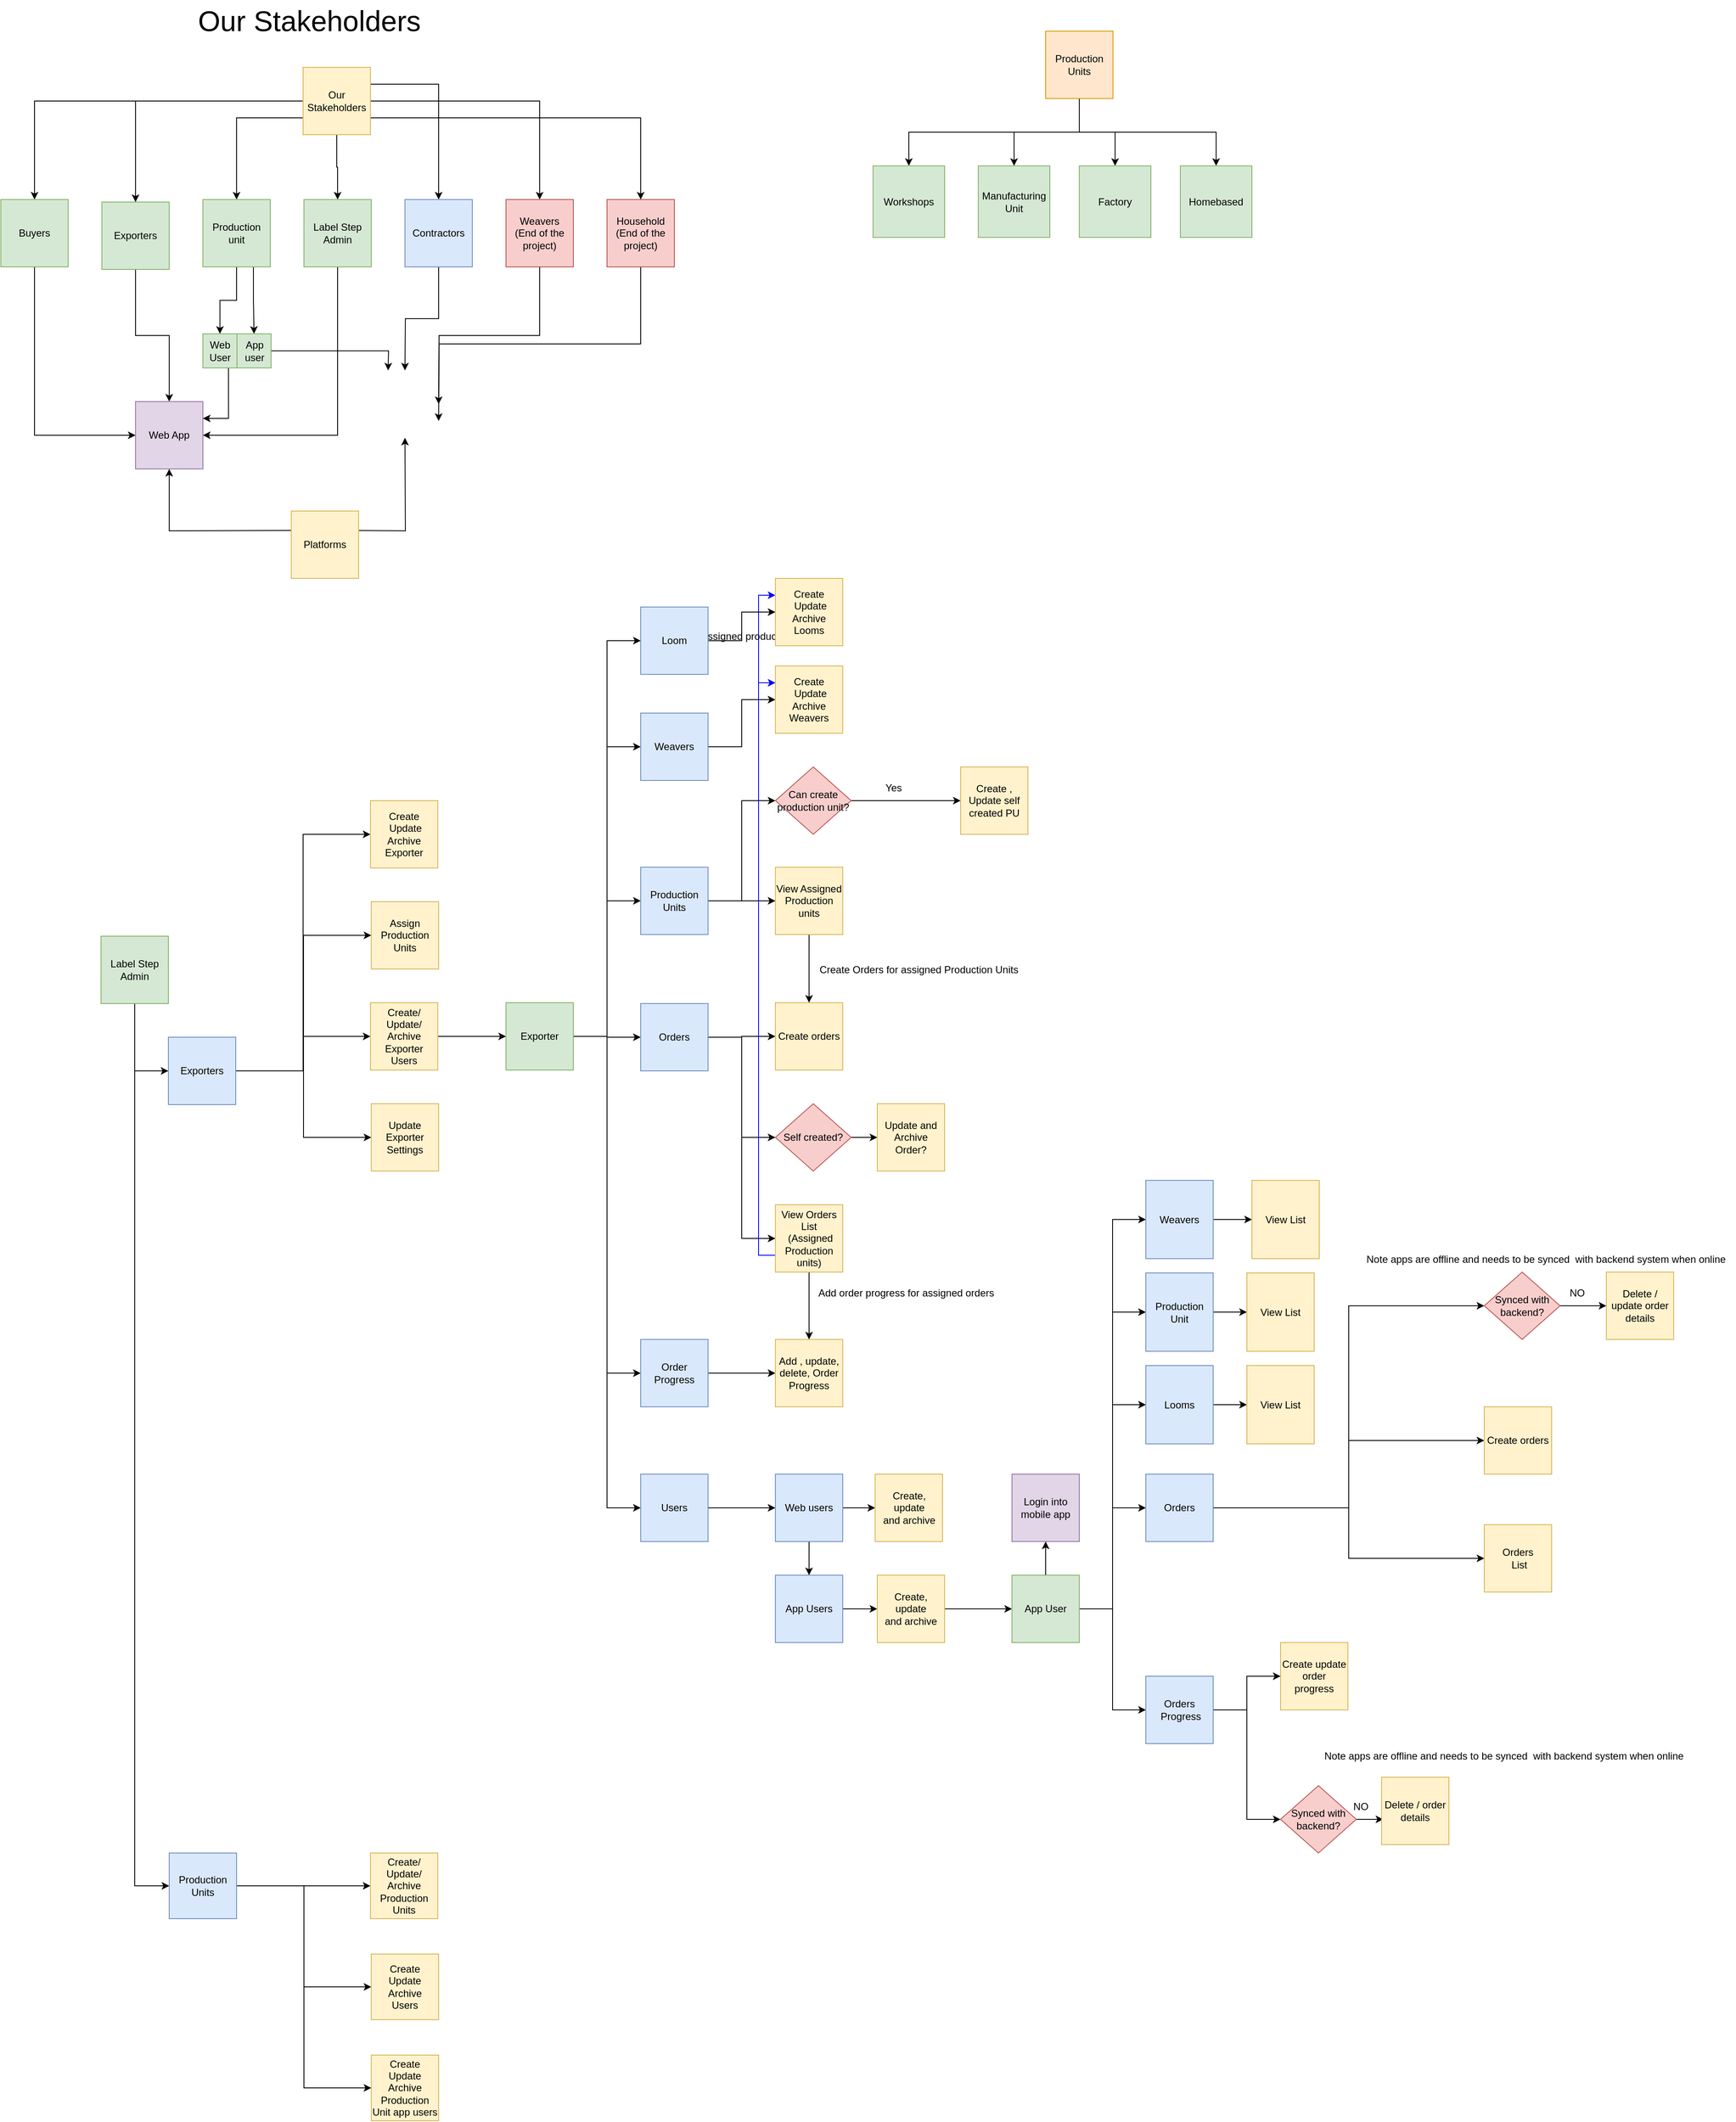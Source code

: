 <mxfile version="21.1.6" type="github">
  <diagram name="Page-1" id="uZHtYWldSxpufyFr-pqT">
    <mxGraphModel dx="12900" dy="7160" grid="1" gridSize="10" guides="1" tooltips="1" connect="1" arrows="1" fold="1" page="1" pageScale="1" pageWidth="850" pageHeight="1100" math="0" shadow="0">
      <root>
        <mxCell id="0" />
        <mxCell id="1" parent="0" />
        <mxCell id="a2VivNh5aopXGgF9XRi2-7" style="edgeStyle=orthogonalEdgeStyle;rounded=0;orthogonalLoop=1;jettySize=auto;html=1;" parent="1" source="a2VivNh5aopXGgF9XRi2-1" target="a2VivNh5aopXGgF9XRi2-3" edge="1">
          <mxGeometry relative="1" as="geometry" />
        </mxCell>
        <mxCell id="a2VivNh5aopXGgF9XRi2-13" style="edgeStyle=orthogonalEdgeStyle;rounded=0;orthogonalLoop=1;jettySize=auto;html=1;exitX=0;exitY=0.75;exitDx=0;exitDy=0;entryX=0.5;entryY=0;entryDx=0;entryDy=0;" parent="1" source="a2VivNh5aopXGgF9XRi2-1" target="a2VivNh5aopXGgF9XRi2-4" edge="1">
          <mxGeometry relative="1" as="geometry" />
        </mxCell>
        <mxCell id="a2VivNh5aopXGgF9XRi2-17" style="edgeStyle=orthogonalEdgeStyle;rounded=0;orthogonalLoop=1;jettySize=auto;html=1;exitX=1;exitY=0.25;exitDx=0;exitDy=0;entryX=0.5;entryY=0;entryDx=0;entryDy=0;" parent="1" source="a2VivNh5aopXGgF9XRi2-1" target="a2VivNh5aopXGgF9XRi2-12" edge="1">
          <mxGeometry relative="1" as="geometry" />
        </mxCell>
        <mxCell id="a2VivNh5aopXGgF9XRi2-18" style="edgeStyle=orthogonalEdgeStyle;rounded=0;orthogonalLoop=1;jettySize=auto;html=1;exitX=1;exitY=0.5;exitDx=0;exitDy=0;entryX=0.5;entryY=0;entryDx=0;entryDy=0;" parent="1" source="a2VivNh5aopXGgF9XRi2-1" target="a2VivNh5aopXGgF9XRi2-5" edge="1">
          <mxGeometry relative="1" as="geometry" />
        </mxCell>
        <mxCell id="a2VivNh5aopXGgF9XRi2-20" style="edgeStyle=orthogonalEdgeStyle;rounded=0;orthogonalLoop=1;jettySize=auto;html=1;exitX=1;exitY=0.75;exitDx=0;exitDy=0;entryX=0.5;entryY=0;entryDx=0;entryDy=0;" parent="1" source="a2VivNh5aopXGgF9XRi2-1" target="a2VivNh5aopXGgF9XRi2-19" edge="1">
          <mxGeometry relative="1" as="geometry" />
        </mxCell>
        <mxCell id="a2VivNh5aopXGgF9XRi2-21" style="edgeStyle=orthogonalEdgeStyle;rounded=0;orthogonalLoop=1;jettySize=auto;html=1;exitX=0.5;exitY=1;exitDx=0;exitDy=0;" parent="1" source="a2VivNh5aopXGgF9XRi2-1" target="a2VivNh5aopXGgF9XRi2-10" edge="1">
          <mxGeometry relative="1" as="geometry" />
        </mxCell>
        <mxCell id="a2VivNh5aopXGgF9XRi2-89" style="edgeStyle=orthogonalEdgeStyle;rounded=0;orthogonalLoop=1;jettySize=auto;html=1;exitX=0;exitY=0.5;exitDx=0;exitDy=0;entryX=0.5;entryY=0;entryDx=0;entryDy=0;" parent="1" source="a2VivNh5aopXGgF9XRi2-1" target="a2VivNh5aopXGgF9XRi2-2" edge="1">
          <mxGeometry relative="1" as="geometry" />
        </mxCell>
        <mxCell id="a2VivNh5aopXGgF9XRi2-1" value="Our Stakeholders" style="whiteSpace=wrap;html=1;aspect=fixed;fillColor=#fff2cc;strokeColor=#d6b656;" parent="1" vertex="1">
          <mxGeometry x="439" y="-157" width="80" height="80" as="geometry" />
        </mxCell>
        <mxCell id="a2VivNh5aopXGgF9XRi2-88" style="edgeStyle=orthogonalEdgeStyle;rounded=0;orthogonalLoop=1;jettySize=auto;html=1;exitX=0.5;exitY=1;exitDx=0;exitDy=0;entryX=0;entryY=0.5;entryDx=0;entryDy=0;" parent="1" source="a2VivNh5aopXGgF9XRi2-2" target="a2VivNh5aopXGgF9XRi2-23" edge="1">
          <mxGeometry relative="1" as="geometry" />
        </mxCell>
        <mxCell id="a2VivNh5aopXGgF9XRi2-2" value="Buyers" style="whiteSpace=wrap;html=1;aspect=fixed;fillColor=#d5e8d4;strokeColor=#82b366;" parent="1" vertex="1">
          <mxGeometry x="80" width="80" height="80" as="geometry" />
        </mxCell>
        <mxCell id="a2VivNh5aopXGgF9XRi2-33" style="edgeStyle=orthogonalEdgeStyle;rounded=0;orthogonalLoop=1;jettySize=auto;html=1;" parent="1" source="a2VivNh5aopXGgF9XRi2-3" target="a2VivNh5aopXGgF9XRi2-23" edge="1">
          <mxGeometry relative="1" as="geometry" />
        </mxCell>
        <mxCell id="a2VivNh5aopXGgF9XRi2-3" value="Exporters" style="whiteSpace=wrap;html=1;aspect=fixed;fillColor=#d5e8d4;strokeColor=#82b366;" parent="1" vertex="1">
          <mxGeometry x="200" y="3" width="80" height="80" as="geometry" />
        </mxCell>
        <mxCell id="a2VivNh5aopXGgF9XRi2-44" style="edgeStyle=orthogonalEdgeStyle;rounded=0;orthogonalLoop=1;jettySize=auto;html=1;" parent="1" source="a2VivNh5aopXGgF9XRi2-4" target="a2VivNh5aopXGgF9XRi2-42" edge="1">
          <mxGeometry relative="1" as="geometry" />
        </mxCell>
        <mxCell id="a2VivNh5aopXGgF9XRi2-45" style="edgeStyle=orthogonalEdgeStyle;rounded=0;orthogonalLoop=1;jettySize=auto;html=1;exitX=0.75;exitY=1;exitDx=0;exitDy=0;entryX=0.5;entryY=0;entryDx=0;entryDy=0;" parent="1" source="a2VivNh5aopXGgF9XRi2-4" target="a2VivNh5aopXGgF9XRi2-43" edge="1">
          <mxGeometry relative="1" as="geometry" />
        </mxCell>
        <mxCell id="a2VivNh5aopXGgF9XRi2-4" value="Production unit " style="whiteSpace=wrap;html=1;aspect=fixed;fillColor=#d5e8d4;strokeColor=#82b366;" parent="1" vertex="1">
          <mxGeometry x="320" width="80" height="80" as="geometry" />
        </mxCell>
        <mxCell id="a2VivNh5aopXGgF9XRi2-31" style="edgeStyle=orthogonalEdgeStyle;rounded=0;orthogonalLoop=1;jettySize=auto;html=1;exitX=0.5;exitY=1;exitDx=0;exitDy=0;entryX=1;entryY=0.5;entryDx=0;entryDy=0;" parent="1" source="a2VivNh5aopXGgF9XRi2-5" edge="1">
          <mxGeometry relative="1" as="geometry">
            <mxPoint x="600" y="243" as="targetPoint" />
          </mxGeometry>
        </mxCell>
        <mxCell id="a2VivNh5aopXGgF9XRi2-5" value="&lt;div&gt;Weavers&lt;/div&gt;(End of the project)" style="whiteSpace=wrap;html=1;aspect=fixed;fillColor=#f8cecc;strokeColor=#b85450;" parent="1" vertex="1">
          <mxGeometry x="680" width="80" height="80" as="geometry" />
        </mxCell>
        <mxCell id="a2VivNh5aopXGgF9XRi2-29" style="edgeStyle=orthogonalEdgeStyle;rounded=0;orthogonalLoop=1;jettySize=auto;html=1;exitX=0.5;exitY=1;exitDx=0;exitDy=0;entryX=1;entryY=0.5;entryDx=0;entryDy=0;" parent="1" source="a2VivNh5aopXGgF9XRi2-10" target="a2VivNh5aopXGgF9XRi2-23" edge="1">
          <mxGeometry relative="1" as="geometry" />
        </mxCell>
        <mxCell id="a2VivNh5aopXGgF9XRi2-10" value="Label Step Admin" style="whiteSpace=wrap;html=1;aspect=fixed;fillColor=#d5e8d4;strokeColor=#82b366;" parent="1" vertex="1">
          <mxGeometry x="440" width="80" height="80" as="geometry" />
        </mxCell>
        <mxCell id="a2VivNh5aopXGgF9XRi2-28" style="edgeStyle=orthogonalEdgeStyle;rounded=0;orthogonalLoop=1;jettySize=auto;html=1;exitX=0.5;exitY=1;exitDx=0;exitDy=0;entryX=0.5;entryY=0;entryDx=0;entryDy=0;" parent="1" source="a2VivNh5aopXGgF9XRi2-12" edge="1">
          <mxGeometry relative="1" as="geometry">
            <mxPoint x="560" y="203" as="targetPoint" />
          </mxGeometry>
        </mxCell>
        <mxCell id="a2VivNh5aopXGgF9XRi2-12" value="Contractors" style="whiteSpace=wrap;html=1;aspect=fixed;fillColor=#dae8fc;strokeColor=#6c8ebf;" parent="1" vertex="1">
          <mxGeometry x="560" width="80" height="80" as="geometry" />
        </mxCell>
        <mxCell id="a2VivNh5aopXGgF9XRi2-32" style="edgeStyle=orthogonalEdgeStyle;rounded=0;orthogonalLoop=1;jettySize=auto;html=1;exitX=0.5;exitY=1;exitDx=0;exitDy=0;entryX=1;entryY=0.75;entryDx=0;entryDy=0;" parent="1" source="a2VivNh5aopXGgF9XRi2-19" edge="1">
          <mxGeometry relative="1" as="geometry">
            <mxPoint x="600" y="263" as="targetPoint" />
          </mxGeometry>
        </mxCell>
        <mxCell id="a2VivNh5aopXGgF9XRi2-19" value="&lt;div&gt;Household&lt;/div&gt;(End of the project)" style="whiteSpace=wrap;html=1;aspect=fixed;fillColor=#f8cecc;strokeColor=#b85450;" parent="1" vertex="1">
          <mxGeometry x="800" width="80" height="80" as="geometry" />
        </mxCell>
        <mxCell id="a2VivNh5aopXGgF9XRi2-26" style="edgeStyle=orthogonalEdgeStyle;rounded=0;orthogonalLoop=1;jettySize=auto;html=1;exitX=1;exitY=0.5;exitDx=0;exitDy=0;" parent="1" edge="1">
          <mxGeometry relative="1" as="geometry">
            <mxPoint x="486" y="393" as="sourcePoint" />
            <mxPoint x="560" y="283" as="targetPoint" />
          </mxGeometry>
        </mxCell>
        <mxCell id="a2VivNh5aopXGgF9XRi2-34" style="edgeStyle=orthogonalEdgeStyle;rounded=0;orthogonalLoop=1;jettySize=auto;html=1;exitX=0;exitY=0.5;exitDx=0;exitDy=0;" parent="1" target="a2VivNh5aopXGgF9XRi2-23" edge="1">
          <mxGeometry relative="1" as="geometry">
            <mxPoint x="436" y="393" as="sourcePoint" />
          </mxGeometry>
        </mxCell>
        <mxCell id="a2VivNh5aopXGgF9XRi2-22" value="Platforms" style="whiteSpace=wrap;html=1;aspect=fixed;fillColor=#fff2cc;strokeColor=#d6b656;" parent="1" vertex="1">
          <mxGeometry x="425" y="370" width="80" height="80" as="geometry" />
        </mxCell>
        <mxCell id="a2VivNh5aopXGgF9XRi2-23" value="Web App" style="whiteSpace=wrap;html=1;aspect=fixed;fillColor=#e1d5e7;strokeColor=#9673a6;" parent="1" vertex="1">
          <mxGeometry x="240" y="240" width="80" height="80" as="geometry" />
        </mxCell>
        <mxCell id="a2VivNh5aopXGgF9XRi2-50" style="edgeStyle=orthogonalEdgeStyle;rounded=0;orthogonalLoop=1;jettySize=auto;html=1;exitX=0.75;exitY=1;exitDx=0;exitDy=0;entryX=1;entryY=0.25;entryDx=0;entryDy=0;" parent="1" source="a2VivNh5aopXGgF9XRi2-42" target="a2VivNh5aopXGgF9XRi2-23" edge="1">
          <mxGeometry relative="1" as="geometry" />
        </mxCell>
        <mxCell id="a2VivNh5aopXGgF9XRi2-42" value="Web User" style="whiteSpace=wrap;html=1;aspect=fixed;fillColor=#d5e8d4;strokeColor=#82b366;" parent="1" vertex="1">
          <mxGeometry x="320" y="159.5" width="40.5" height="40.5" as="geometry" />
        </mxCell>
        <mxCell id="a2VivNh5aopXGgF9XRi2-47" style="edgeStyle=orthogonalEdgeStyle;rounded=0;orthogonalLoop=1;jettySize=auto;html=1;exitX=1;exitY=0.5;exitDx=0;exitDy=0;entryX=0.25;entryY=0;entryDx=0;entryDy=0;" parent="1" source="a2VivNh5aopXGgF9XRi2-43" edge="1">
          <mxGeometry relative="1" as="geometry">
            <mxPoint x="540" y="203" as="targetPoint" />
          </mxGeometry>
        </mxCell>
        <mxCell id="a2VivNh5aopXGgF9XRi2-43" value="&lt;div&gt;App &lt;br&gt;&lt;/div&gt;&lt;div&gt;user&lt;/div&gt;" style="whiteSpace=wrap;html=1;aspect=fixed;fillColor=#d5e8d4;strokeColor=#82b366;" parent="1" vertex="1">
          <mxGeometry x="360.5" y="159.5" width="40.5" height="40.5" as="geometry" />
        </mxCell>
        <mxCell id="a2VivNh5aopXGgF9XRi2-57" style="edgeStyle=orthogonalEdgeStyle;rounded=0;orthogonalLoop=1;jettySize=auto;html=1;exitX=0.5;exitY=1;exitDx=0;exitDy=0;entryX=0;entryY=0.5;entryDx=0;entryDy=0;" parent="1" source="a2VivNh5aopXGgF9XRi2-51" target="a2VivNh5aopXGgF9XRi2-53" edge="1">
          <mxGeometry relative="1" as="geometry" />
        </mxCell>
        <mxCell id="a2VivNh5aopXGgF9XRi2-58" style="edgeStyle=orthogonalEdgeStyle;rounded=0;orthogonalLoop=1;jettySize=auto;html=1;exitX=0.5;exitY=1;exitDx=0;exitDy=0;entryX=0;entryY=0.5;entryDx=0;entryDy=0;" parent="1" source="a2VivNh5aopXGgF9XRi2-51" target="a2VivNh5aopXGgF9XRi2-56" edge="1">
          <mxGeometry relative="1" as="geometry" />
        </mxCell>
        <mxCell id="a2VivNh5aopXGgF9XRi2-51" value="Label Step Admin" style="whiteSpace=wrap;html=1;aspect=fixed;fillColor=#d5e8d4;strokeColor=#82b366;" parent="1" vertex="1">
          <mxGeometry x="199" y="875" width="80" height="80" as="geometry" />
        </mxCell>
        <mxCell id="a2VivNh5aopXGgF9XRi2-64" style="edgeStyle=orthogonalEdgeStyle;rounded=0;orthogonalLoop=1;jettySize=auto;html=1;entryX=0;entryY=0.5;entryDx=0;entryDy=0;" parent="1" source="a2VivNh5aopXGgF9XRi2-53" target="a2VivNh5aopXGgF9XRi2-61" edge="1">
          <mxGeometry relative="1" as="geometry" />
        </mxCell>
        <mxCell id="a2VivNh5aopXGgF9XRi2-66" style="edgeStyle=orthogonalEdgeStyle;rounded=0;orthogonalLoop=1;jettySize=auto;html=1;exitX=1;exitY=0.5;exitDx=0;exitDy=0;entryX=0;entryY=0.5;entryDx=0;entryDy=0;" parent="1" source="a2VivNh5aopXGgF9XRi2-53" target="a2VivNh5aopXGgF9XRi2-65" edge="1">
          <mxGeometry relative="1" as="geometry" />
        </mxCell>
        <mxCell id="a2VivNh5aopXGgF9XRi2-68" style="edgeStyle=orthogonalEdgeStyle;rounded=0;orthogonalLoop=1;jettySize=auto;html=1;exitX=1;exitY=0.5;exitDx=0;exitDy=0;" parent="1" source="a2VivNh5aopXGgF9XRi2-53" target="a2VivNh5aopXGgF9XRi2-67" edge="1">
          <mxGeometry relative="1" as="geometry" />
        </mxCell>
        <mxCell id="a2VivNh5aopXGgF9XRi2-85" style="edgeStyle=orthogonalEdgeStyle;rounded=0;orthogonalLoop=1;jettySize=auto;html=1;exitX=1;exitY=0.5;exitDx=0;exitDy=0;" parent="1" source="a2VivNh5aopXGgF9XRi2-53" target="a2VivNh5aopXGgF9XRi2-84" edge="1">
          <mxGeometry relative="1" as="geometry" />
        </mxCell>
        <mxCell id="a2VivNh5aopXGgF9XRi2-53" value="Exporters" style="whiteSpace=wrap;html=1;aspect=fixed;fillColor=#dae8fc;strokeColor=#6c8ebf;" parent="1" vertex="1">
          <mxGeometry x="279" y="995" width="80" height="80" as="geometry" />
        </mxCell>
        <mxCell id="a2VivNh5aopXGgF9XRi2-74" style="edgeStyle=orthogonalEdgeStyle;rounded=0;orthogonalLoop=1;jettySize=auto;html=1;exitX=1;exitY=0.5;exitDx=0;exitDy=0;entryX=0;entryY=0.5;entryDx=0;entryDy=0;" parent="1" source="a2VivNh5aopXGgF9XRi2-56" target="a2VivNh5aopXGgF9XRi2-70" edge="1">
          <mxGeometry relative="1" as="geometry" />
        </mxCell>
        <mxCell id="a2VivNh5aopXGgF9XRi2-75" style="edgeStyle=orthogonalEdgeStyle;rounded=0;orthogonalLoop=1;jettySize=auto;html=1;exitX=1;exitY=0.5;exitDx=0;exitDy=0;entryX=0;entryY=0.5;entryDx=0;entryDy=0;" parent="1" source="a2VivNh5aopXGgF9XRi2-56" target="a2VivNh5aopXGgF9XRi2-71" edge="1">
          <mxGeometry relative="1" as="geometry" />
        </mxCell>
        <mxCell id="a2VivNh5aopXGgF9XRi2-76" style="edgeStyle=orthogonalEdgeStyle;rounded=0;orthogonalLoop=1;jettySize=auto;html=1;exitX=1;exitY=0.5;exitDx=0;exitDy=0;entryX=0;entryY=0.5;entryDx=0;entryDy=0;" parent="1" source="a2VivNh5aopXGgF9XRi2-56" target="a2VivNh5aopXGgF9XRi2-73" edge="1">
          <mxGeometry relative="1" as="geometry" />
        </mxCell>
        <mxCell id="a2VivNh5aopXGgF9XRi2-56" value="Production Units" style="whiteSpace=wrap;html=1;aspect=fixed;fillColor=#dae8fc;strokeColor=#6c8ebf;" parent="1" vertex="1">
          <mxGeometry x="280" y="1964" width="80" height="78" as="geometry" />
        </mxCell>
        <mxCell id="a2VivNh5aopXGgF9XRi2-61" value="&lt;div&gt;Create&lt;/div&gt;&lt;div&gt;&amp;nbsp;Update&lt;/div&gt;&lt;div&gt;Archive Exporter&lt;/div&gt;" style="whiteSpace=wrap;html=1;aspect=fixed;fillColor=#fff2cc;strokeColor=#d6b656;" parent="1" vertex="1">
          <mxGeometry x="519" y="714" width="80" height="80" as="geometry" />
        </mxCell>
        <mxCell id="a2VivNh5aopXGgF9XRi2-65" value="Assign Production Units" style="whiteSpace=wrap;html=1;aspect=fixed;fillColor=#fff2cc;strokeColor=#d6b656;" parent="1" vertex="1">
          <mxGeometry x="520" y="834" width="80" height="80" as="geometry" />
        </mxCell>
        <mxCell id="a2VivNh5aopXGgF9XRi2-78" style="edgeStyle=orthogonalEdgeStyle;rounded=0;orthogonalLoop=1;jettySize=auto;html=1;exitX=1;exitY=0.5;exitDx=0;exitDy=0;entryX=0;entryY=0.5;entryDx=0;entryDy=0;" parent="1" source="a2VivNh5aopXGgF9XRi2-67" target="a2VivNh5aopXGgF9XRi2-77" edge="1">
          <mxGeometry relative="1" as="geometry" />
        </mxCell>
        <mxCell id="a2VivNh5aopXGgF9XRi2-67" value="Create/ Update/ Archive Exporter Users" style="whiteSpace=wrap;html=1;aspect=fixed;fillColor=#fff2cc;strokeColor=#d6b656;" parent="1" vertex="1">
          <mxGeometry x="519" y="954" width="80" height="80" as="geometry" />
        </mxCell>
        <mxCell id="a2VivNh5aopXGgF9XRi2-70" value="Create/ Update/ Archive Production Units" style="whiteSpace=wrap;html=1;aspect=fixed;fillColor=#fff2cc;strokeColor=#d6b656;" parent="1" vertex="1">
          <mxGeometry x="519" y="1964" width="80" height="78" as="geometry" />
        </mxCell>
        <mxCell id="a2VivNh5aopXGgF9XRi2-71" value="&lt;div&gt;Create&lt;/div&gt;&lt;div&gt;Update&lt;/div&gt;&lt;div&gt;Archive&lt;/div&gt;&lt;div&gt;Users&lt;br&gt;&lt;/div&gt;" style="whiteSpace=wrap;html=1;aspect=fixed;fillColor=#fff2cc;strokeColor=#d6b656;" parent="1" vertex="1">
          <mxGeometry x="520" y="2084" width="80" height="78" as="geometry" />
        </mxCell>
        <mxCell id="a2VivNh5aopXGgF9XRi2-73" value="&lt;div&gt;Create&lt;/div&gt;&lt;div&gt;Update&lt;/div&gt;&lt;div&gt;Archive&lt;/div&gt;&lt;div&gt;Production Unit app users&lt;br&gt;&lt;/div&gt;" style="whiteSpace=wrap;html=1;aspect=fixed;fillColor=#fff2cc;strokeColor=#d6b656;" parent="1" vertex="1">
          <mxGeometry x="520" y="2204" width="80" height="78" as="geometry" />
        </mxCell>
        <mxCell id="a2VivNh5aopXGgF9XRi2-83" style="edgeStyle=orthogonalEdgeStyle;rounded=0;orthogonalLoop=1;jettySize=auto;html=1;exitX=1;exitY=0.5;exitDx=0;exitDy=0;entryX=0;entryY=0.5;entryDx=0;entryDy=0;" parent="1" source="a2VivNh5aopXGgF9XRi2-77" target="a2VivNh5aopXGgF9XRi2-82" edge="1">
          <mxGeometry relative="1" as="geometry" />
        </mxCell>
        <mxCell id="a2VivNh5aopXGgF9XRi2-130" style="edgeStyle=orthogonalEdgeStyle;rounded=0;orthogonalLoop=1;jettySize=auto;html=1;exitX=1;exitY=0.5;exitDx=0;exitDy=0;entryX=0;entryY=0.5;entryDx=0;entryDy=0;" parent="1" source="a2VivNh5aopXGgF9XRi2-77" target="a2VivNh5aopXGgF9XRi2-122" edge="1">
          <mxGeometry relative="1" as="geometry" />
        </mxCell>
        <mxCell id="a2VivNh5aopXGgF9XRi2-140" style="edgeStyle=orthogonalEdgeStyle;rounded=0;orthogonalLoop=1;jettySize=auto;html=1;exitX=1;exitY=0.5;exitDx=0;exitDy=0;entryX=0;entryY=0.5;entryDx=0;entryDy=0;" parent="1" source="a2VivNh5aopXGgF9XRi2-77" target="a2VivNh5aopXGgF9XRi2-137" edge="1">
          <mxGeometry relative="1" as="geometry" />
        </mxCell>
        <mxCell id="a2VivNh5aopXGgF9XRi2-147" style="edgeStyle=orthogonalEdgeStyle;rounded=0;orthogonalLoop=1;jettySize=auto;html=1;exitX=1;exitY=0.5;exitDx=0;exitDy=0;entryX=0;entryY=0.5;entryDx=0;entryDy=0;" parent="1" source="a2VivNh5aopXGgF9XRi2-77" target="a2VivNh5aopXGgF9XRi2-146" edge="1">
          <mxGeometry relative="1" as="geometry" />
        </mxCell>
        <mxCell id="VlnYoxp_lNb_niLRvneX-2" style="edgeStyle=orthogonalEdgeStyle;rounded=0;orthogonalLoop=1;jettySize=auto;html=1;exitX=1;exitY=0.5;exitDx=0;exitDy=0;entryX=0;entryY=0.5;entryDx=0;entryDy=0;" edge="1" parent="1" source="a2VivNh5aopXGgF9XRi2-77" target="VlnYoxp_lNb_niLRvneX-1">
          <mxGeometry relative="1" as="geometry" />
        </mxCell>
        <mxCell id="VlnYoxp_lNb_niLRvneX-18" style="edgeStyle=orthogonalEdgeStyle;rounded=0;orthogonalLoop=1;jettySize=auto;html=1;exitX=1;exitY=0.5;exitDx=0;exitDy=0;entryX=0;entryY=0.5;entryDx=0;entryDy=0;" edge="1" parent="1" source="a2VivNh5aopXGgF9XRi2-77" target="VlnYoxp_lNb_niLRvneX-11">
          <mxGeometry relative="1" as="geometry" />
        </mxCell>
        <mxCell id="a2VivNh5aopXGgF9XRi2-77" value="Exporter" style="whiteSpace=wrap;html=1;aspect=fixed;fillColor=#d5e8d4;strokeColor=#82b366;" parent="1" vertex="1">
          <mxGeometry x="680" y="954" width="80" height="80" as="geometry" />
        </mxCell>
        <mxCell id="a2VivNh5aopXGgF9XRi2-103" style="edgeStyle=orthogonalEdgeStyle;rounded=0;orthogonalLoop=1;jettySize=auto;html=1;exitX=1;exitY=0.5;exitDx=0;exitDy=0;entryX=0;entryY=0.5;entryDx=0;entryDy=0;" parent="1" source="a2VivNh5aopXGgF9XRi2-82" target="a2VivNh5aopXGgF9XRi2-86" edge="1">
          <mxGeometry relative="1" as="geometry" />
        </mxCell>
        <mxCell id="a2VivNh5aopXGgF9XRi2-115" style="edgeStyle=orthogonalEdgeStyle;rounded=0;orthogonalLoop=1;jettySize=auto;html=1;exitX=1;exitY=0.5;exitDx=0;exitDy=0;entryX=0;entryY=0.5;entryDx=0;entryDy=0;" parent="1" source="a2VivNh5aopXGgF9XRi2-82" target="a2VivNh5aopXGgF9XRi2-101" edge="1">
          <mxGeometry relative="1" as="geometry" />
        </mxCell>
        <mxCell id="a2VivNh5aopXGgF9XRi2-82" value="Production Units" style="whiteSpace=wrap;html=1;aspect=fixed;fillColor=#dae8fc;strokeColor=#6c8ebf;" parent="1" vertex="1">
          <mxGeometry x="840" y="793" width="80" height="80" as="geometry" />
        </mxCell>
        <mxCell id="a2VivNh5aopXGgF9XRi2-84" value="Update Exporter Settings" style="whiteSpace=wrap;html=1;aspect=fixed;fillColor=#fff2cc;strokeColor=#d6b656;" parent="1" vertex="1">
          <mxGeometry x="520" y="1074" width="80" height="80" as="geometry" />
        </mxCell>
        <mxCell id="a2VivNh5aopXGgF9XRi2-127" style="edgeStyle=orthogonalEdgeStyle;rounded=0;orthogonalLoop=1;jettySize=auto;html=1;exitX=0.5;exitY=1;exitDx=0;exitDy=0;entryX=0.5;entryY=0;entryDx=0;entryDy=0;" parent="1" source="a2VivNh5aopXGgF9XRi2-86" target="a2VivNh5aopXGgF9XRi2-123" edge="1">
          <mxGeometry relative="1" as="geometry" />
        </mxCell>
        <mxCell id="a2VivNh5aopXGgF9XRi2-86" value="View Assigned Production units" style="whiteSpace=wrap;html=1;aspect=fixed;fillColor=#fff2cc;strokeColor=#d6b656;" parent="1" vertex="1">
          <mxGeometry x="1000" y="793" width="80" height="80" as="geometry" />
        </mxCell>
        <mxCell id="a2VivNh5aopXGgF9XRi2-87" value="&lt;font style=&quot;font-size: 34px;&quot;&gt;Our Stakeholders&lt;/font&gt;" style="text;html=1;align=center;verticalAlign=middle;resizable=0;points=[];autosize=1;strokeColor=none;fillColor=none;" parent="1" vertex="1">
          <mxGeometry x="301" y="-237" width="290" height="50" as="geometry" />
        </mxCell>
        <mxCell id="a2VivNh5aopXGgF9XRi2-97" style="edgeStyle=orthogonalEdgeStyle;rounded=0;orthogonalLoop=1;jettySize=auto;html=1;exitX=0.5;exitY=1;exitDx=0;exitDy=0;" parent="1" source="a2VivNh5aopXGgF9XRi2-90" target="a2VivNh5aopXGgF9XRi2-92" edge="1">
          <mxGeometry relative="1" as="geometry" />
        </mxCell>
        <mxCell id="a2VivNh5aopXGgF9XRi2-98" style="edgeStyle=orthogonalEdgeStyle;rounded=0;orthogonalLoop=1;jettySize=auto;html=1;exitX=0.5;exitY=1;exitDx=0;exitDy=0;entryX=0.5;entryY=0;entryDx=0;entryDy=0;" parent="1" source="a2VivNh5aopXGgF9XRi2-90" target="a2VivNh5aopXGgF9XRi2-93" edge="1">
          <mxGeometry relative="1" as="geometry" />
        </mxCell>
        <mxCell id="a2VivNh5aopXGgF9XRi2-99" style="edgeStyle=orthogonalEdgeStyle;rounded=0;orthogonalLoop=1;jettySize=auto;html=1;exitX=0.5;exitY=1;exitDx=0;exitDy=0;entryX=0.5;entryY=0;entryDx=0;entryDy=0;" parent="1" source="a2VivNh5aopXGgF9XRi2-90" target="a2VivNh5aopXGgF9XRi2-94" edge="1">
          <mxGeometry relative="1" as="geometry" />
        </mxCell>
        <mxCell id="a2VivNh5aopXGgF9XRi2-100" style="edgeStyle=orthogonalEdgeStyle;rounded=0;orthogonalLoop=1;jettySize=auto;html=1;exitX=0.5;exitY=1;exitDx=0;exitDy=0;entryX=0.5;entryY=0;entryDx=0;entryDy=0;" parent="1" source="a2VivNh5aopXGgF9XRi2-90" target="a2VivNh5aopXGgF9XRi2-96" edge="1">
          <mxGeometry relative="1" as="geometry" />
        </mxCell>
        <mxCell id="a2VivNh5aopXGgF9XRi2-90" value="Production Units" style="whiteSpace=wrap;html=1;aspect=fixed;fillColor=#ffe6cc;strokeColor=#d79b00;" parent="1" vertex="1">
          <mxGeometry x="1321" y="-200" width="80" height="80" as="geometry" />
        </mxCell>
        <mxCell id="a2VivNh5aopXGgF9XRi2-92" value="Workshops" style="whiteSpace=wrap;html=1;aspect=fixed;fillColor=#d5e8d4;strokeColor=#82b366;" parent="1" vertex="1">
          <mxGeometry x="1116" y="-40" width="85" height="85" as="geometry" />
        </mxCell>
        <mxCell id="a2VivNh5aopXGgF9XRi2-93" value="Manufacturing Unit" style="whiteSpace=wrap;html=1;aspect=fixed;fillColor=#d5e8d4;strokeColor=#82b366;" parent="1" vertex="1">
          <mxGeometry x="1241" y="-40" width="85" height="85" as="geometry" />
        </mxCell>
        <mxCell id="a2VivNh5aopXGgF9XRi2-94" value="Factory" style="whiteSpace=wrap;html=1;aspect=fixed;fillColor=#d5e8d4;strokeColor=#82b366;" parent="1" vertex="1">
          <mxGeometry x="1361" y="-40" width="85" height="85" as="geometry" />
        </mxCell>
        <mxCell id="a2VivNh5aopXGgF9XRi2-96" value="Homebased" style="whiteSpace=wrap;html=1;aspect=fixed;fillColor=#d5e8d4;strokeColor=#82b366;" parent="1" vertex="1">
          <mxGeometry x="1481" y="-40" width="85" height="85" as="geometry" />
        </mxCell>
        <mxCell id="a2VivNh5aopXGgF9XRi2-114" style="edgeStyle=orthogonalEdgeStyle;rounded=0;orthogonalLoop=1;jettySize=auto;html=1;exitX=1;exitY=0.5;exitDx=0;exitDy=0;entryX=0;entryY=0.5;entryDx=0;entryDy=0;" parent="1" source="a2VivNh5aopXGgF9XRi2-101" target="a2VivNh5aopXGgF9XRi2-112" edge="1">
          <mxGeometry relative="1" as="geometry" />
        </mxCell>
        <mxCell id="a2VivNh5aopXGgF9XRi2-101" value="&lt;div&gt;Can create &lt;br&gt;&lt;/div&gt;&lt;div&gt;production unit?&lt;/div&gt;" style="rhombus;whiteSpace=wrap;html=1;fillColor=#f8cecc;strokeColor=#b85450;" parent="1" vertex="1">
          <mxGeometry x="1000" y="674" width="90" height="80" as="geometry" />
        </mxCell>
        <mxCell id="a2VivNh5aopXGgF9XRi2-112" value="&lt;div&gt;Create ,&lt;/div&gt;&lt;div&gt;Update self created PU&lt;br&gt;&lt;/div&gt;" style="whiteSpace=wrap;html=1;aspect=fixed;fillColor=#fff2cc;strokeColor=#d6b656;" parent="1" vertex="1">
          <mxGeometry x="1220" y="674" width="80" height="80" as="geometry" />
        </mxCell>
        <mxCell id="a2VivNh5aopXGgF9XRi2-116" value="Yes" style="text;html=1;align=center;verticalAlign=middle;resizable=0;points=[];autosize=1;strokeColor=none;fillColor=none;" parent="1" vertex="1">
          <mxGeometry x="1120" y="684" width="40" height="30" as="geometry" />
        </mxCell>
        <mxCell id="a2VivNh5aopXGgF9XRi2-128" style="edgeStyle=orthogonalEdgeStyle;rounded=0;orthogonalLoop=1;jettySize=auto;html=1;exitX=1;exitY=0.5;exitDx=0;exitDy=0;entryX=0;entryY=0.5;entryDx=0;entryDy=0;" parent="1" source="a2VivNh5aopXGgF9XRi2-122" target="a2VivNh5aopXGgF9XRi2-123" edge="1">
          <mxGeometry relative="1" as="geometry" />
        </mxCell>
        <mxCell id="a2VivNh5aopXGgF9XRi2-133" style="edgeStyle=orthogonalEdgeStyle;rounded=0;orthogonalLoop=1;jettySize=auto;html=1;exitX=1;exitY=0.5;exitDx=0;exitDy=0;entryX=0;entryY=0.5;entryDx=0;entryDy=0;" parent="1" source="a2VivNh5aopXGgF9XRi2-122" target="a2VivNh5aopXGgF9XRi2-132" edge="1">
          <mxGeometry relative="1" as="geometry" />
        </mxCell>
        <mxCell id="a2VivNh5aopXGgF9XRi2-139" style="edgeStyle=orthogonalEdgeStyle;rounded=0;orthogonalLoop=1;jettySize=auto;html=1;exitX=1;exitY=0.5;exitDx=0;exitDy=0;entryX=0;entryY=0.5;entryDx=0;entryDy=0;" parent="1" source="a2VivNh5aopXGgF9XRi2-122" target="a2VivNh5aopXGgF9XRi2-138" edge="1">
          <mxGeometry relative="1" as="geometry" />
        </mxCell>
        <mxCell id="a2VivNh5aopXGgF9XRi2-122" value="Orders" style="whiteSpace=wrap;html=1;aspect=fixed;fillColor=#dae8fc;strokeColor=#6c8ebf;" parent="1" vertex="1">
          <mxGeometry x="840" y="955" width="80" height="80" as="geometry" />
        </mxCell>
        <mxCell id="a2VivNh5aopXGgF9XRi2-123" value="Create orders" style="whiteSpace=wrap;html=1;aspect=fixed;fillColor=#fff2cc;strokeColor=#d6b656;" parent="1" vertex="1">
          <mxGeometry x="1000" y="954" width="80" height="80" as="geometry" />
        </mxCell>
        <mxCell id="a2VivNh5aopXGgF9XRi2-129" value="Create Orders for assigned Production Units" style="text;html=1;align=center;verticalAlign=middle;resizable=0;points=[];autosize=1;strokeColor=none;fillColor=none;" parent="1" vertex="1">
          <mxGeometry x="1040" y="900" width="260" height="30" as="geometry" />
        </mxCell>
        <mxCell id="a2VivNh5aopXGgF9XRi2-136" style="edgeStyle=orthogonalEdgeStyle;rounded=0;orthogonalLoop=1;jettySize=auto;html=1;exitX=1;exitY=0.5;exitDx=0;exitDy=0;entryX=0;entryY=0.5;entryDx=0;entryDy=0;" parent="1" source="a2VivNh5aopXGgF9XRi2-132" target="a2VivNh5aopXGgF9XRi2-135" edge="1">
          <mxGeometry relative="1" as="geometry" />
        </mxCell>
        <mxCell id="a2VivNh5aopXGgF9XRi2-132" value="&lt;div&gt;Self created?&lt;br&gt;&lt;/div&gt;" style="rhombus;whiteSpace=wrap;html=1;fillColor=#f8cecc;strokeColor=#b85450;" parent="1" vertex="1">
          <mxGeometry x="1000" y="1074" width="90" height="80" as="geometry" />
        </mxCell>
        <mxCell id="a2VivNh5aopXGgF9XRi2-135" value="Update and Archive Order?" style="whiteSpace=wrap;html=1;aspect=fixed;fillColor=#fff2cc;strokeColor=#d6b656;" parent="1" vertex="1">
          <mxGeometry x="1121" y="1074" width="80" height="80" as="geometry" />
        </mxCell>
        <mxCell id="a2VivNh5aopXGgF9XRi2-143" style="edgeStyle=orthogonalEdgeStyle;rounded=0;orthogonalLoop=1;jettySize=auto;html=1;exitX=1;exitY=0.5;exitDx=0;exitDy=0;" parent="1" source="a2VivNh5aopXGgF9XRi2-137" target="a2VivNh5aopXGgF9XRi2-142" edge="1">
          <mxGeometry relative="1" as="geometry" />
        </mxCell>
        <mxCell id="a2VivNh5aopXGgF9XRi2-137" value="Order Progress" style="whiteSpace=wrap;html=1;aspect=fixed;fillColor=#dae8fc;strokeColor=#6c8ebf;" parent="1" vertex="1">
          <mxGeometry x="840" y="1354" width="80" height="80" as="geometry" />
        </mxCell>
        <mxCell id="a2VivNh5aopXGgF9XRi2-144" style="edgeStyle=orthogonalEdgeStyle;rounded=0;orthogonalLoop=1;jettySize=auto;html=1;exitX=0.5;exitY=1;exitDx=0;exitDy=0;entryX=0.5;entryY=0;entryDx=0;entryDy=0;" parent="1" source="a2VivNh5aopXGgF9XRi2-138" target="a2VivNh5aopXGgF9XRi2-142" edge="1">
          <mxGeometry relative="1" as="geometry" />
        </mxCell>
        <mxCell id="VlnYoxp_lNb_niLRvneX-8" style="edgeStyle=orthogonalEdgeStyle;rounded=0;orthogonalLoop=1;jettySize=auto;html=1;exitX=0;exitY=0.75;exitDx=0;exitDy=0;entryX=0;entryY=0.25;entryDx=0;entryDy=0;strokeColor=#0000FF;" edge="1" parent="1" source="a2VivNh5aopXGgF9XRi2-138" target="VlnYoxp_lNb_niLRvneX-4">
          <mxGeometry relative="1" as="geometry" />
        </mxCell>
        <mxCell id="a2VivNh5aopXGgF9XRi2-138" value="&lt;div&gt;View Orders List&lt;/div&gt;&lt;div&gt;&amp;nbsp;(Assigned Production units)&lt;/div&gt;" style="whiteSpace=wrap;html=1;aspect=fixed;fillColor=#fff2cc;strokeColor=#d6b656;" parent="1" vertex="1">
          <mxGeometry x="1000" y="1194" width="80" height="80" as="geometry" />
        </mxCell>
        <mxCell id="a2VivNh5aopXGgF9XRi2-142" value="Add , update, delete, Order Progress" style="whiteSpace=wrap;html=1;aspect=fixed;fillColor=#fff2cc;strokeColor=#d6b656;" parent="1" vertex="1">
          <mxGeometry x="1000" y="1354" width="80" height="80" as="geometry" />
        </mxCell>
        <mxCell id="a2VivNh5aopXGgF9XRi2-145" value="Add order progress for assigned orders" style="text;html=1;align=center;verticalAlign=middle;resizable=0;points=[];autosize=1;strokeColor=none;fillColor=none;" parent="1" vertex="1">
          <mxGeometry x="1040" y="1284" width="230" height="30" as="geometry" />
        </mxCell>
        <mxCell id="a2VivNh5aopXGgF9XRi2-150" style="edgeStyle=orthogonalEdgeStyle;rounded=0;orthogonalLoop=1;jettySize=auto;html=1;exitX=1;exitY=0.5;exitDx=0;exitDy=0;entryX=0;entryY=0.5;entryDx=0;entryDy=0;" parent="1" source="a2VivNh5aopXGgF9XRi2-146" target="a2VivNh5aopXGgF9XRi2-148" edge="1">
          <mxGeometry relative="1" as="geometry" />
        </mxCell>
        <mxCell id="a2VivNh5aopXGgF9XRi2-146" value="Users" style="whiteSpace=wrap;html=1;aspect=fixed;fillColor=#dae8fc;strokeColor=#6c8ebf;" parent="1" vertex="1">
          <mxGeometry x="840" y="1514" width="80" height="80" as="geometry" />
        </mxCell>
        <mxCell id="a2VivNh5aopXGgF9XRi2-152" style="edgeStyle=orthogonalEdgeStyle;rounded=0;orthogonalLoop=1;jettySize=auto;html=1;exitX=1;exitY=0.5;exitDx=0;exitDy=0;entryX=0;entryY=0.5;entryDx=0;entryDy=0;" parent="1" source="a2VivNh5aopXGgF9XRi2-148" target="a2VivNh5aopXGgF9XRi2-151" edge="1">
          <mxGeometry relative="1" as="geometry" />
        </mxCell>
        <mxCell id="a2VivNh5aopXGgF9XRi2-153" style="edgeStyle=orthogonalEdgeStyle;rounded=0;orthogonalLoop=1;jettySize=auto;html=1;exitX=0.5;exitY=1;exitDx=0;exitDy=0;entryX=0.5;entryY=0;entryDx=0;entryDy=0;" parent="1" source="a2VivNh5aopXGgF9XRi2-148" target="a2VivNh5aopXGgF9XRi2-149" edge="1">
          <mxGeometry relative="1" as="geometry" />
        </mxCell>
        <mxCell id="a2VivNh5aopXGgF9XRi2-148" value="Web users" style="whiteSpace=wrap;html=1;aspect=fixed;fillColor=#dae8fc;strokeColor=#6c8ebf;" parent="1" vertex="1">
          <mxGeometry x="1000" y="1514" width="80" height="80" as="geometry" />
        </mxCell>
        <mxCell id="a2VivNh5aopXGgF9XRi2-158" style="edgeStyle=orthogonalEdgeStyle;rounded=0;orthogonalLoop=1;jettySize=auto;html=1;exitX=1;exitY=0.5;exitDx=0;exitDy=0;entryX=0;entryY=0.5;entryDx=0;entryDy=0;" parent="1" source="a2VivNh5aopXGgF9XRi2-149" target="a2VivNh5aopXGgF9XRi2-155" edge="1">
          <mxGeometry relative="1" as="geometry" />
        </mxCell>
        <mxCell id="a2VivNh5aopXGgF9XRi2-149" value="App Users" style="whiteSpace=wrap;html=1;aspect=fixed;fillColor=#dae8fc;strokeColor=#6c8ebf;" parent="1" vertex="1">
          <mxGeometry x="1000" y="1634" width="80" height="80" as="geometry" />
        </mxCell>
        <mxCell id="a2VivNh5aopXGgF9XRi2-151" value="&lt;div&gt;Create, update &lt;br&gt;&lt;/div&gt;&lt;div&gt;and archive&lt;br&gt;&lt;/div&gt;" style="whiteSpace=wrap;html=1;aspect=fixed;fillColor=#fff2cc;strokeColor=#d6b656;" parent="1" vertex="1">
          <mxGeometry x="1118.5" y="1514" width="80" height="80" as="geometry" />
        </mxCell>
        <mxCell id="a2VivNh5aopXGgF9XRi2-162" style="edgeStyle=orthogonalEdgeStyle;rounded=0;orthogonalLoop=1;jettySize=auto;html=1;exitX=1;exitY=0.5;exitDx=0;exitDy=0;entryX=0;entryY=0.5;entryDx=0;entryDy=0;" parent="1" source="a2VivNh5aopXGgF9XRi2-155" target="a2VivNh5aopXGgF9XRi2-161" edge="1">
          <mxGeometry relative="1" as="geometry" />
        </mxCell>
        <mxCell id="a2VivNh5aopXGgF9XRi2-155" value="&lt;div&gt;Create, update &lt;br&gt;&lt;/div&gt;&lt;div&gt;and archive&lt;br&gt;&lt;/div&gt;" style="whiteSpace=wrap;html=1;aspect=fixed;fillColor=#fff2cc;strokeColor=#d6b656;" parent="1" vertex="1">
          <mxGeometry x="1121" y="1634" width="80" height="80" as="geometry" />
        </mxCell>
        <mxCell id="a2VivNh5aopXGgF9XRi2-164" style="edgeStyle=orthogonalEdgeStyle;rounded=0;orthogonalLoop=1;jettySize=auto;html=1;exitX=1;exitY=0.5;exitDx=0;exitDy=0;entryX=0;entryY=0.5;entryDx=0;entryDy=0;" parent="1" source="a2VivNh5aopXGgF9XRi2-161" target="a2VivNh5aopXGgF9XRi2-163" edge="1">
          <mxGeometry relative="1" as="geometry" />
        </mxCell>
        <mxCell id="a2VivNh5aopXGgF9XRi2-169" style="edgeStyle=orthogonalEdgeStyle;rounded=0;orthogonalLoop=1;jettySize=auto;html=1;exitX=0.5;exitY=0;exitDx=0;exitDy=0;entryX=0.5;entryY=1;entryDx=0;entryDy=0;" parent="1" source="a2VivNh5aopXGgF9XRi2-161" target="a2VivNh5aopXGgF9XRi2-168" edge="1">
          <mxGeometry relative="1" as="geometry" />
        </mxCell>
        <mxCell id="a2VivNh5aopXGgF9XRi2-182" style="edgeStyle=orthogonalEdgeStyle;rounded=0;orthogonalLoop=1;jettySize=auto;html=1;exitX=1;exitY=0.5;exitDx=0;exitDy=0;entryX=0;entryY=0.5;entryDx=0;entryDy=0;" parent="1" source="a2VivNh5aopXGgF9XRi2-161" target="a2VivNh5aopXGgF9XRi2-180" edge="1">
          <mxGeometry relative="1" as="geometry" />
        </mxCell>
        <mxCell id="VlnYoxp_lNb_niLRvneX-20" style="edgeStyle=orthogonalEdgeStyle;rounded=0;orthogonalLoop=1;jettySize=auto;html=1;exitX=1;exitY=0.5;exitDx=0;exitDy=0;entryX=0;entryY=0.5;entryDx=0;entryDy=0;" edge="1" parent="1" source="a2VivNh5aopXGgF9XRi2-161" target="VlnYoxp_lNb_niLRvneX-19">
          <mxGeometry relative="1" as="geometry" />
        </mxCell>
        <mxCell id="VlnYoxp_lNb_niLRvneX-27" style="edgeStyle=orthogonalEdgeStyle;rounded=0;orthogonalLoop=1;jettySize=auto;html=1;exitX=1;exitY=0.5;exitDx=0;exitDy=0;entryX=0;entryY=0.5;entryDx=0;entryDy=0;" edge="1" parent="1" source="a2VivNh5aopXGgF9XRi2-161" target="VlnYoxp_lNb_niLRvneX-21">
          <mxGeometry relative="1" as="geometry" />
        </mxCell>
        <mxCell id="VlnYoxp_lNb_niLRvneX-28" style="edgeStyle=orthogonalEdgeStyle;rounded=0;orthogonalLoop=1;jettySize=auto;html=1;exitX=1;exitY=0.5;exitDx=0;exitDy=0;entryX=0;entryY=0.5;entryDx=0;entryDy=0;" edge="1" parent="1" source="a2VivNh5aopXGgF9XRi2-161" target="VlnYoxp_lNb_niLRvneX-22">
          <mxGeometry relative="1" as="geometry" />
        </mxCell>
        <mxCell id="a2VivNh5aopXGgF9XRi2-161" value="App User" style="whiteSpace=wrap;html=1;aspect=fixed;fillColor=#d5e8d4;strokeColor=#82b366;" parent="1" vertex="1">
          <mxGeometry x="1281" y="1634" width="80" height="80" as="geometry" />
        </mxCell>
        <mxCell id="a2VivNh5aopXGgF9XRi2-166" style="edgeStyle=orthogonalEdgeStyle;rounded=0;orthogonalLoop=1;jettySize=auto;html=1;exitX=1;exitY=0.5;exitDx=0;exitDy=0;entryX=0;entryY=0.5;entryDx=0;entryDy=0;" parent="1" source="a2VivNh5aopXGgF9XRi2-163" target="a2VivNh5aopXGgF9XRi2-165" edge="1">
          <mxGeometry relative="1" as="geometry" />
        </mxCell>
        <mxCell id="a2VivNh5aopXGgF9XRi2-170" style="edgeStyle=orthogonalEdgeStyle;rounded=0;orthogonalLoop=1;jettySize=auto;html=1;exitX=1;exitY=0.5;exitDx=0;exitDy=0;" parent="1" source="a2VivNh5aopXGgF9XRi2-163" target="a2VivNh5aopXGgF9XRi2-167" edge="1">
          <mxGeometry relative="1" as="geometry" />
        </mxCell>
        <mxCell id="a2VivNh5aopXGgF9XRi2-172" style="edgeStyle=orthogonalEdgeStyle;rounded=0;orthogonalLoop=1;jettySize=auto;html=1;exitX=1;exitY=0.5;exitDx=0;exitDy=0;entryX=0;entryY=0.5;entryDx=0;entryDy=0;" parent="1" source="a2VivNh5aopXGgF9XRi2-163" target="a2VivNh5aopXGgF9XRi2-171" edge="1">
          <mxGeometry relative="1" as="geometry" />
        </mxCell>
        <mxCell id="a2VivNh5aopXGgF9XRi2-163" value="&lt;div&gt;Orders&lt;/div&gt;" style="whiteSpace=wrap;html=1;aspect=fixed;fillColor=#dae8fc;strokeColor=#6c8ebf;" parent="1" vertex="1">
          <mxGeometry x="1440" y="1514" width="80" height="80" as="geometry" />
        </mxCell>
        <mxCell id="a2VivNh5aopXGgF9XRi2-165" value="&lt;div&gt;Orders&lt;/div&gt;&amp;nbsp;List" style="whiteSpace=wrap;html=1;aspect=fixed;fillColor=#fff2cc;strokeColor=#d6b656;" parent="1" vertex="1">
          <mxGeometry x="1842" y="1574" width="80" height="80" as="geometry" />
        </mxCell>
        <mxCell id="a2VivNh5aopXGgF9XRi2-167" value="Create orders" style="whiteSpace=wrap;html=1;aspect=fixed;fillColor=#fff2cc;strokeColor=#d6b656;" parent="1" vertex="1">
          <mxGeometry x="1842" y="1434" width="80" height="80" as="geometry" />
        </mxCell>
        <mxCell id="a2VivNh5aopXGgF9XRi2-168" value="Login into mobile app" style="whiteSpace=wrap;html=1;aspect=fixed;fillColor=#e1d5e7;strokeColor=#9673a6;" parent="1" vertex="1">
          <mxGeometry x="1281" y="1514" width="80" height="80" as="geometry" />
        </mxCell>
        <mxCell id="a2VivNh5aopXGgF9XRi2-174" style="edgeStyle=orthogonalEdgeStyle;rounded=0;orthogonalLoop=1;jettySize=auto;html=1;exitX=1;exitY=0.5;exitDx=0;exitDy=0;entryX=0;entryY=0.5;entryDx=0;entryDy=0;" parent="1" source="a2VivNh5aopXGgF9XRi2-171" target="a2VivNh5aopXGgF9XRi2-173" edge="1">
          <mxGeometry relative="1" as="geometry" />
        </mxCell>
        <mxCell id="a2VivNh5aopXGgF9XRi2-171" value="Synced with backend?" style="rhombus;whiteSpace=wrap;html=1;fillColor=#f8cecc;strokeColor=#b85450;" parent="1" vertex="1">
          <mxGeometry x="1842" y="1274" width="90" height="80" as="geometry" />
        </mxCell>
        <mxCell id="a2VivNh5aopXGgF9XRi2-173" value="Delete / update order details" style="whiteSpace=wrap;html=1;aspect=fixed;fillColor=#fff2cc;strokeColor=#d6b656;" parent="1" vertex="1">
          <mxGeometry x="1987" y="1274" width="80" height="80" as="geometry" />
        </mxCell>
        <mxCell id="a2VivNh5aopXGgF9XRi2-175" value="NO" style="text;html=1;align=center;verticalAlign=middle;resizable=0;points=[];autosize=1;strokeColor=none;fillColor=none;" parent="1" vertex="1">
          <mxGeometry x="1675" y="1894" width="40" height="30" as="geometry" />
        </mxCell>
        <mxCell id="a2VivNh5aopXGgF9XRi2-177" value="Note apps are offline and needs to be synced&amp;nbsp; with backend system when online " style="text;html=1;align=center;verticalAlign=middle;resizable=0;points=[];autosize=1;strokeColor=none;fillColor=none;" parent="1" vertex="1">
          <mxGeometry x="1690" y="1244" width="450" height="30" as="geometry" />
        </mxCell>
        <mxCell id="a2VivNh5aopXGgF9XRi2-179" value="Create update order progress" style="whiteSpace=wrap;html=1;aspect=fixed;fillColor=#fff2cc;strokeColor=#d6b656;" parent="1" vertex="1">
          <mxGeometry x="1600" y="1714" width="80" height="80" as="geometry" />
        </mxCell>
        <mxCell id="a2VivNh5aopXGgF9XRi2-183" style="edgeStyle=orthogonalEdgeStyle;rounded=0;orthogonalLoop=1;jettySize=auto;html=1;exitX=1;exitY=0.5;exitDx=0;exitDy=0;entryX=0;entryY=0.5;entryDx=0;entryDy=0;" parent="1" source="a2VivNh5aopXGgF9XRi2-180" target="a2VivNh5aopXGgF9XRi2-179" edge="1">
          <mxGeometry relative="1" as="geometry" />
        </mxCell>
        <mxCell id="a2VivNh5aopXGgF9XRi2-186" style="edgeStyle=orthogonalEdgeStyle;rounded=0;orthogonalLoop=1;jettySize=auto;html=1;exitX=1;exitY=0.5;exitDx=0;exitDy=0;entryX=0;entryY=0.5;entryDx=0;entryDy=0;" parent="1" source="a2VivNh5aopXGgF9XRi2-180" target="a2VivNh5aopXGgF9XRi2-185" edge="1">
          <mxGeometry relative="1" as="geometry" />
        </mxCell>
        <mxCell id="a2VivNh5aopXGgF9XRi2-180" value="&lt;div&gt;Orders&lt;/div&gt;&amp;nbsp;Progress" style="whiteSpace=wrap;html=1;aspect=fixed;fillColor=#dae8fc;strokeColor=#6c8ebf;" parent="1" vertex="1">
          <mxGeometry x="1440" y="1754" width="80" height="80" as="geometry" />
        </mxCell>
        <mxCell id="a2VivNh5aopXGgF9XRi2-189" style="edgeStyle=orthogonalEdgeStyle;rounded=0;orthogonalLoop=1;jettySize=auto;html=1;exitX=1;exitY=0.5;exitDx=0;exitDy=0;entryX=0.025;entryY=0.637;entryDx=0;entryDy=0;entryPerimeter=0;" parent="1" source="a2VivNh5aopXGgF9XRi2-185" target="a2VivNh5aopXGgF9XRi2-187" edge="1">
          <mxGeometry relative="1" as="geometry" />
        </mxCell>
        <mxCell id="a2VivNh5aopXGgF9XRi2-185" value="Synced with backend?" style="rhombus;whiteSpace=wrap;html=1;fillColor=#f8cecc;strokeColor=#b85450;" parent="1" vertex="1">
          <mxGeometry x="1600" y="1884" width="90" height="80" as="geometry" />
        </mxCell>
        <mxCell id="a2VivNh5aopXGgF9XRi2-187" value="Delete / order details" style="whiteSpace=wrap;html=1;aspect=fixed;fillColor=#fff2cc;strokeColor=#d6b656;" parent="1" vertex="1">
          <mxGeometry x="1720" y="1874" width="80" height="80" as="geometry" />
        </mxCell>
        <mxCell id="a2VivNh5aopXGgF9XRi2-190" value="NO" style="text;html=1;align=center;verticalAlign=middle;resizable=0;points=[];autosize=1;strokeColor=none;fillColor=none;" parent="1" vertex="1">
          <mxGeometry x="1932" y="1284" width="40" height="30" as="geometry" />
        </mxCell>
        <mxCell id="VlnYoxp_lNb_niLRvneX-5" style="edgeStyle=orthogonalEdgeStyle;rounded=0;orthogonalLoop=1;jettySize=auto;html=1;exitX=1;exitY=0.5;exitDx=0;exitDy=0;entryX=0;entryY=0.5;entryDx=0;entryDy=0;" edge="1" parent="1" source="VlnYoxp_lNb_niLRvneX-1" target="VlnYoxp_lNb_niLRvneX-4">
          <mxGeometry relative="1" as="geometry" />
        </mxCell>
        <mxCell id="VlnYoxp_lNb_niLRvneX-1" value="Weavers" style="whiteSpace=wrap;html=1;aspect=fixed;fillColor=#dae8fc;strokeColor=#6c8ebf;" vertex="1" parent="1">
          <mxGeometry x="840" y="610" width="80" height="80" as="geometry" />
        </mxCell>
        <mxCell id="VlnYoxp_lNb_niLRvneX-14" style="edgeStyle=orthogonalEdgeStyle;rounded=0;orthogonalLoop=1;jettySize=auto;html=1;exitX=0;exitY=0.25;exitDx=0;exitDy=0;entryX=0;entryY=0.25;entryDx=0;entryDy=0;strokeColor=#0000FF;" edge="1" parent="1" source="VlnYoxp_lNb_niLRvneX-4" target="VlnYoxp_lNb_niLRvneX-13">
          <mxGeometry relative="1" as="geometry" />
        </mxCell>
        <mxCell id="VlnYoxp_lNb_niLRvneX-4" value="&lt;div&gt;Create&lt;/div&gt;&lt;div&gt;&amp;nbsp;Update&lt;/div&gt;&lt;div&gt;Archive Weavers&lt;/div&gt;" style="whiteSpace=wrap;html=1;aspect=fixed;fillColor=#fff2cc;strokeColor=#d6b656;" vertex="1" parent="1">
          <mxGeometry x="1000" y="554" width="80" height="80" as="geometry" />
        </mxCell>
        <mxCell id="VlnYoxp_lNb_niLRvneX-9" value="Assigned production units" style="text;html=1;align=center;verticalAlign=middle;resizable=0;points=[];autosize=1;strokeColor=none;fillColor=none;" vertex="1" parent="1">
          <mxGeometry x="900" y="504" width="160" height="30" as="geometry" />
        </mxCell>
        <mxCell id="VlnYoxp_lNb_niLRvneX-15" style="edgeStyle=orthogonalEdgeStyle;rounded=0;orthogonalLoop=1;jettySize=auto;html=1;exitX=1;exitY=0.5;exitDx=0;exitDy=0;" edge="1" parent="1" source="VlnYoxp_lNb_niLRvneX-11" target="VlnYoxp_lNb_niLRvneX-13">
          <mxGeometry relative="1" as="geometry" />
        </mxCell>
        <mxCell id="VlnYoxp_lNb_niLRvneX-11" value="Loom" style="whiteSpace=wrap;html=1;aspect=fixed;fillColor=#dae8fc;strokeColor=#6c8ebf;" vertex="1" parent="1">
          <mxGeometry x="840" y="484" width="80" height="80" as="geometry" />
        </mxCell>
        <mxCell id="VlnYoxp_lNb_niLRvneX-13" value="&lt;div&gt;Create&lt;/div&gt;&lt;div&gt;&amp;nbsp;Update&lt;/div&gt;&lt;div&gt;Archive Looms&lt;/div&gt;" style="whiteSpace=wrap;html=1;aspect=fixed;fillColor=#fff2cc;strokeColor=#d6b656;" vertex="1" parent="1">
          <mxGeometry x="1000" y="450" width="80" height="80" as="geometry" />
        </mxCell>
        <mxCell id="VlnYoxp_lNb_niLRvneX-31" style="edgeStyle=orthogonalEdgeStyle;rounded=0;orthogonalLoop=1;jettySize=auto;html=1;exitX=1;exitY=0.5;exitDx=0;exitDy=0;entryX=0;entryY=0.5;entryDx=0;entryDy=0;" edge="1" parent="1" source="VlnYoxp_lNb_niLRvneX-19" target="VlnYoxp_lNb_niLRvneX-25">
          <mxGeometry relative="1" as="geometry" />
        </mxCell>
        <mxCell id="VlnYoxp_lNb_niLRvneX-19" value="Looms" style="whiteSpace=wrap;html=1;aspect=fixed;fillColor=#dae8fc;strokeColor=#6c8ebf;" vertex="1" parent="1">
          <mxGeometry x="1440" y="1385" width="80" height="93" as="geometry" />
        </mxCell>
        <mxCell id="VlnYoxp_lNb_niLRvneX-30" style="edgeStyle=orthogonalEdgeStyle;rounded=0;orthogonalLoop=1;jettySize=auto;html=1;exitX=1;exitY=0.5;exitDx=0;exitDy=0;entryX=0;entryY=0.5;entryDx=0;entryDy=0;" edge="1" parent="1" source="VlnYoxp_lNb_niLRvneX-21" target="VlnYoxp_lNb_niLRvneX-24">
          <mxGeometry relative="1" as="geometry" />
        </mxCell>
        <mxCell id="VlnYoxp_lNb_niLRvneX-21" value="Production Unit " style="whiteSpace=wrap;html=1;aspect=fixed;fillColor=#dae8fc;strokeColor=#6c8ebf;" vertex="1" parent="1">
          <mxGeometry x="1440" y="1275" width="80" height="93" as="geometry" />
        </mxCell>
        <mxCell id="VlnYoxp_lNb_niLRvneX-29" style="edgeStyle=orthogonalEdgeStyle;rounded=0;orthogonalLoop=1;jettySize=auto;html=1;exitX=1;exitY=0.5;exitDx=0;exitDy=0;entryX=0;entryY=0.5;entryDx=0;entryDy=0;" edge="1" parent="1" source="VlnYoxp_lNb_niLRvneX-22" target="VlnYoxp_lNb_niLRvneX-23">
          <mxGeometry relative="1" as="geometry" />
        </mxCell>
        <mxCell id="VlnYoxp_lNb_niLRvneX-22" value="Weavers" style="whiteSpace=wrap;html=1;aspect=fixed;fillColor=#dae8fc;strokeColor=#6c8ebf;" vertex="1" parent="1">
          <mxGeometry x="1440" y="1165" width="80" height="93" as="geometry" />
        </mxCell>
        <mxCell id="VlnYoxp_lNb_niLRvneX-23" value="View List" style="whiteSpace=wrap;html=1;aspect=fixed;fillColor=#fff2cc;strokeColor=#d6b656;" vertex="1" parent="1">
          <mxGeometry x="1566" y="1165" width="80" height="93" as="geometry" />
        </mxCell>
        <mxCell id="VlnYoxp_lNb_niLRvneX-24" value="View List" style="whiteSpace=wrap;html=1;aspect=fixed;fillColor=#fff2cc;strokeColor=#d6b656;" vertex="1" parent="1">
          <mxGeometry x="1560" y="1275" width="80" height="93" as="geometry" />
        </mxCell>
        <mxCell id="VlnYoxp_lNb_niLRvneX-25" value="View List" style="whiteSpace=wrap;html=1;aspect=fixed;fillColor=#fff2cc;strokeColor=#d6b656;" vertex="1" parent="1">
          <mxGeometry x="1560" y="1385" width="80" height="93" as="geometry" />
        </mxCell>
        <mxCell id="VlnYoxp_lNb_niLRvneX-32" value="Note apps are offline and needs to be synced&amp;nbsp; with backend system when online " style="text;html=1;align=center;verticalAlign=middle;resizable=0;points=[];autosize=1;strokeColor=none;fillColor=none;" vertex="1" parent="1">
          <mxGeometry x="1640" y="1834" width="450" height="30" as="geometry" />
        </mxCell>
      </root>
    </mxGraphModel>
  </diagram>
</mxfile>
